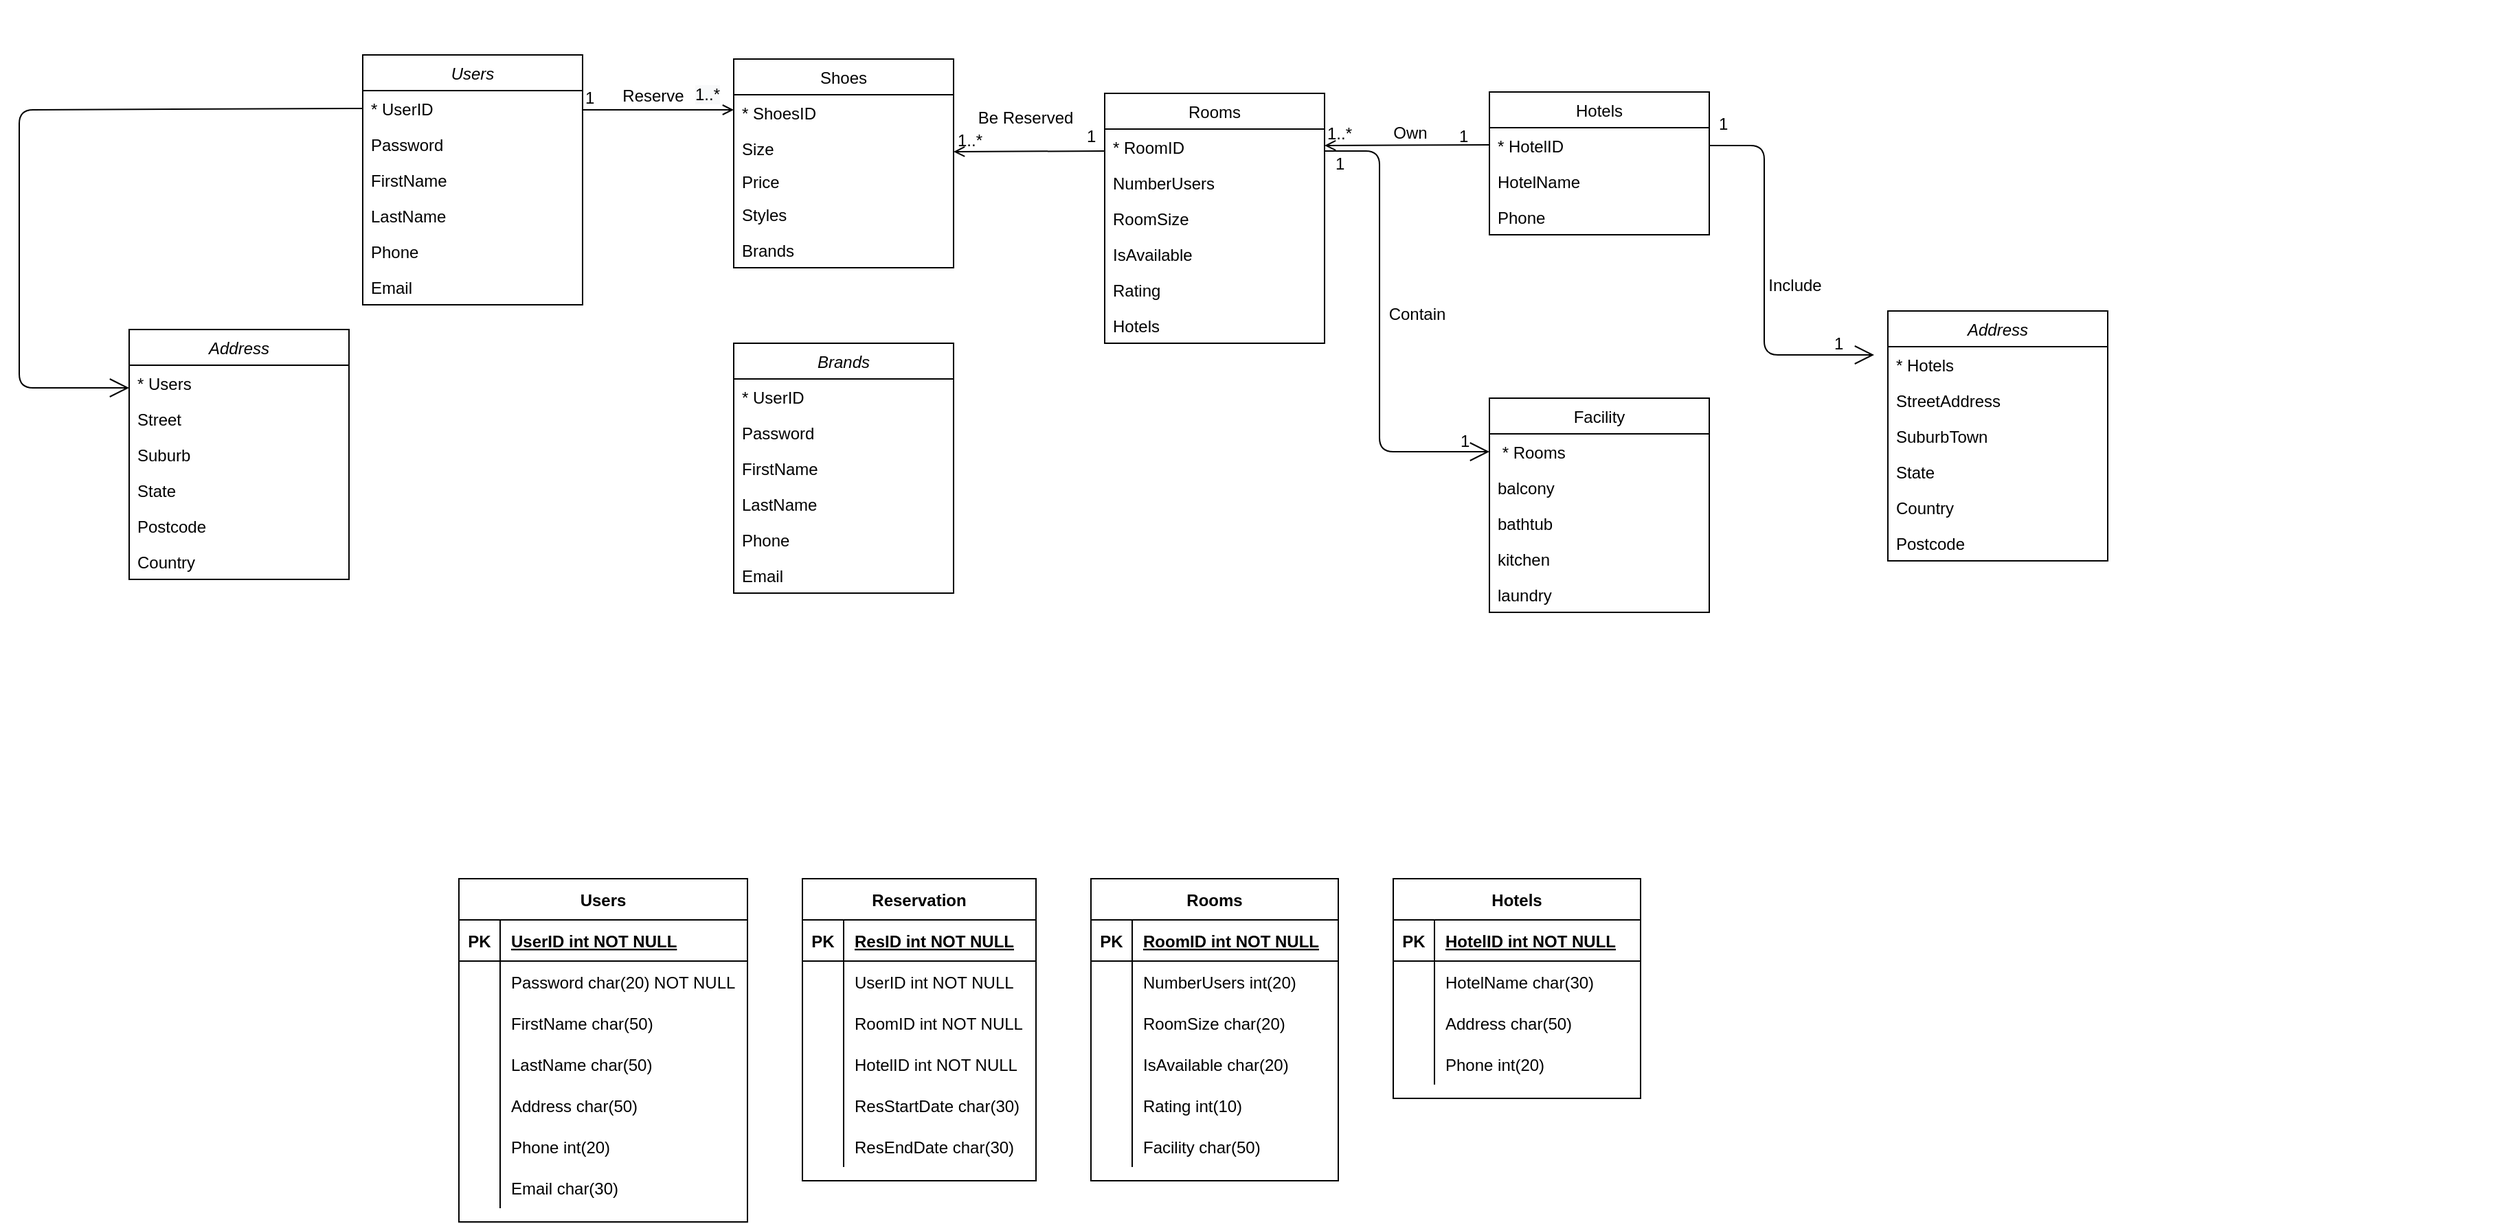 <mxfile version="14.6.6" type="github">
  <diagram id="C5RBs43oDa-KdzZeNtuy" name="Page-1">
    <mxGraphModel dx="2069" dy="682" grid="1" gridSize="10" guides="1" tooltips="1" connect="1" arrows="1" fold="1" page="1" pageScale="1" pageWidth="827" pageHeight="1169" math="0" shadow="0">
      <root>
        <mxCell id="WIyWlLk6GJQsqaUBKTNV-0" />
        <mxCell id="WIyWlLk6GJQsqaUBKTNV-1" parent="WIyWlLk6GJQsqaUBKTNV-0" />
        <mxCell id="zkfFHV4jXpPFQw0GAbJ--0" value="Users" style="swimlane;fontStyle=2;align=center;verticalAlign=top;childLayout=stackLayout;horizontal=1;startSize=26;horizontalStack=0;resizeParent=1;resizeLast=0;collapsible=1;marginBottom=0;rounded=0;shadow=0;strokeWidth=1;" parent="WIyWlLk6GJQsqaUBKTNV-1" vertex="1">
          <mxGeometry x="100" y="110" width="160" height="182" as="geometry">
            <mxRectangle x="230" y="140" width="160" height="26" as="alternateBounds" />
          </mxGeometry>
        </mxCell>
        <mxCell id="zkfFHV4jXpPFQw0GAbJ--1" value="* UserID" style="text;align=left;verticalAlign=top;spacingLeft=4;spacingRight=4;overflow=hidden;rotatable=0;points=[[0,0.5],[1,0.5]];portConstraint=eastwest;" parent="zkfFHV4jXpPFQw0GAbJ--0" vertex="1">
          <mxGeometry y="26" width="160" height="26" as="geometry" />
        </mxCell>
        <mxCell id="JBIzJtHqkmHOPbMTB4zy-3" value="Password" style="text;align=left;verticalAlign=top;spacingLeft=4;spacingRight=4;overflow=hidden;rotatable=0;points=[[0,0.5],[1,0.5]];portConstraint=eastwest;rounded=0;shadow=0;html=0;" parent="zkfFHV4jXpPFQw0GAbJ--0" vertex="1">
          <mxGeometry y="52" width="160" height="26" as="geometry" />
        </mxCell>
        <mxCell id="JBIzJtHqkmHOPbMTB4zy-0" value="FirstName" style="text;align=left;verticalAlign=top;spacingLeft=4;spacingRight=4;overflow=hidden;rotatable=0;points=[[0,0.5],[1,0.5]];portConstraint=eastwest;rounded=0;shadow=0;html=0;" parent="zkfFHV4jXpPFQw0GAbJ--0" vertex="1">
          <mxGeometry y="78" width="160" height="26" as="geometry" />
        </mxCell>
        <mxCell id="JBIzJtHqkmHOPbMTB4zy-1" value="LastName" style="text;align=left;verticalAlign=top;spacingLeft=4;spacingRight=4;overflow=hidden;rotatable=0;points=[[0,0.5],[1,0.5]];portConstraint=eastwest;rounded=0;shadow=0;html=0;" parent="zkfFHV4jXpPFQw0GAbJ--0" vertex="1">
          <mxGeometry y="104" width="160" height="26" as="geometry" />
        </mxCell>
        <mxCell id="7ll0qIc1e07MQMsC1kQw-104" value="" style="resizable=0;align=left;verticalAlign=bottom;labelBackgroundColor=none;fontSize=12;" parent="zkfFHV4jXpPFQw0GAbJ--0" connectable="0" vertex="1">
          <mxGeometry y="130" width="160" as="geometry">
            <mxPoint x="-557" y="-108" as="offset" />
          </mxGeometry>
        </mxCell>
        <mxCell id="zkfFHV4jXpPFQw0GAbJ--2" value="Phone" style="text;align=left;verticalAlign=top;spacingLeft=4;spacingRight=4;overflow=hidden;rotatable=0;points=[[0,0.5],[1,0.5]];portConstraint=eastwest;rounded=0;shadow=0;html=0;" parent="zkfFHV4jXpPFQw0GAbJ--0" vertex="1">
          <mxGeometry y="130" width="160" height="26" as="geometry" />
        </mxCell>
        <mxCell id="zkfFHV4jXpPFQw0GAbJ--3" value="Email" style="text;align=left;verticalAlign=top;spacingLeft=4;spacingRight=4;overflow=hidden;rotatable=0;points=[[0,0.5],[1,0.5]];portConstraint=eastwest;rounded=0;shadow=0;html=0;" parent="zkfFHV4jXpPFQw0GAbJ--0" vertex="1">
          <mxGeometry y="156" width="160" height="26" as="geometry" />
        </mxCell>
        <mxCell id="zkfFHV4jXpPFQw0GAbJ--17" value="Rooms" style="swimlane;fontStyle=0;align=center;verticalAlign=top;childLayout=stackLayout;horizontal=1;startSize=26;horizontalStack=0;resizeParent=1;resizeLast=0;collapsible=1;marginBottom=0;rounded=0;shadow=0;strokeWidth=1;" parent="WIyWlLk6GJQsqaUBKTNV-1" vertex="1">
          <mxGeometry x="640" y="138" width="160" height="182" as="geometry">
            <mxRectangle x="550" y="140" width="160" height="26" as="alternateBounds" />
          </mxGeometry>
        </mxCell>
        <mxCell id="zkfFHV4jXpPFQw0GAbJ--18" value="* RoomID" style="text;align=left;verticalAlign=top;spacingLeft=4;spacingRight=4;overflow=hidden;rotatable=0;points=[[0,0.5],[1,0.5]];portConstraint=eastwest;" parent="zkfFHV4jXpPFQw0GAbJ--17" vertex="1">
          <mxGeometry y="26" width="160" height="26" as="geometry" />
        </mxCell>
        <mxCell id="zkfFHV4jXpPFQw0GAbJ--19" value="NumberUsers" style="text;align=left;verticalAlign=top;spacingLeft=4;spacingRight=4;overflow=hidden;rotatable=0;points=[[0,0.5],[1,0.5]];portConstraint=eastwest;rounded=0;shadow=0;html=0;" parent="zkfFHV4jXpPFQw0GAbJ--17" vertex="1">
          <mxGeometry y="52" width="160" height="26" as="geometry" />
        </mxCell>
        <mxCell id="zkfFHV4jXpPFQw0GAbJ--20" value="RoomSize" style="text;align=left;verticalAlign=top;spacingLeft=4;spacingRight=4;overflow=hidden;rotatable=0;points=[[0,0.5],[1,0.5]];portConstraint=eastwest;rounded=0;shadow=0;html=0;" parent="zkfFHV4jXpPFQw0GAbJ--17" vertex="1">
          <mxGeometry y="78" width="160" height="26" as="geometry" />
        </mxCell>
        <mxCell id="zkfFHV4jXpPFQw0GAbJ--22" value="IsAvailable" style="text;align=left;verticalAlign=top;spacingLeft=4;spacingRight=4;overflow=hidden;rotatable=0;points=[[0,0.5],[1,0.5]];portConstraint=eastwest;rounded=0;shadow=0;html=0;" parent="zkfFHV4jXpPFQw0GAbJ--17" vertex="1">
          <mxGeometry y="104" width="160" height="26" as="geometry" />
        </mxCell>
        <mxCell id="JBIzJtHqkmHOPbMTB4zy-9" value="Rating" style="text;align=left;verticalAlign=top;spacingLeft=4;spacingRight=4;overflow=hidden;rotatable=0;points=[[0,0.5],[1,0.5]];portConstraint=eastwest;rounded=0;shadow=0;html=0;" parent="zkfFHV4jXpPFQw0GAbJ--17" vertex="1">
          <mxGeometry y="130" width="160" height="26" as="geometry" />
        </mxCell>
        <mxCell id="7ll0qIc1e07MQMsC1kQw-136" value="Hotels" style="text;align=left;verticalAlign=top;spacingLeft=4;spacingRight=4;overflow=hidden;rotatable=0;points=[[0,0.5],[1,0.5]];portConstraint=eastwest;" parent="zkfFHV4jXpPFQw0GAbJ--17" vertex="1">
          <mxGeometry y="156" width="160" height="26" as="geometry" />
        </mxCell>
        <mxCell id="JBIzJtHqkmHOPbMTB4zy-10" value="Hotels" style="swimlane;fontStyle=0;align=center;verticalAlign=top;childLayout=stackLayout;horizontal=1;startSize=26;horizontalStack=0;resizeParent=1;resizeLast=0;collapsible=1;marginBottom=0;rounded=0;shadow=0;strokeWidth=1;" parent="WIyWlLk6GJQsqaUBKTNV-1" vertex="1">
          <mxGeometry x="920" y="137" width="160" height="104" as="geometry">
            <mxRectangle x="550" y="140" width="160" height="26" as="alternateBounds" />
          </mxGeometry>
        </mxCell>
        <mxCell id="JBIzJtHqkmHOPbMTB4zy-11" value="* HotelID" style="text;align=left;verticalAlign=top;spacingLeft=4;spacingRight=4;overflow=hidden;rotatable=0;points=[[0,0.5],[1,0.5]];portConstraint=eastwest;" parent="JBIzJtHqkmHOPbMTB4zy-10" vertex="1">
          <mxGeometry y="26" width="160" height="26" as="geometry" />
        </mxCell>
        <mxCell id="JBIzJtHqkmHOPbMTB4zy-12" value="HotelName" style="text;align=left;verticalAlign=top;spacingLeft=4;spacingRight=4;overflow=hidden;rotatable=0;points=[[0,0.5],[1,0.5]];portConstraint=eastwest;rounded=0;shadow=0;html=0;" parent="JBIzJtHqkmHOPbMTB4zy-10" vertex="1">
          <mxGeometry y="52" width="160" height="26" as="geometry" />
        </mxCell>
        <mxCell id="JBIzJtHqkmHOPbMTB4zy-14" value="Phone" style="text;align=left;verticalAlign=top;spacingLeft=4;spacingRight=4;overflow=hidden;rotatable=0;points=[[0,0.5],[1,0.5]];portConstraint=eastwest;rounded=0;shadow=0;html=0;" parent="JBIzJtHqkmHOPbMTB4zy-10" vertex="1">
          <mxGeometry y="78" width="160" height="26" as="geometry" />
        </mxCell>
        <mxCell id="JBIzJtHqkmHOPbMTB4zy-17" value="" style="endArrow=open;shadow=0;strokeWidth=1;rounded=0;endFill=1;edgeStyle=elbowEdgeStyle;elbow=vertical;" parent="WIyWlLk6GJQsqaUBKTNV-1" edge="1">
          <mxGeometry x="0.5" y="41" relative="1" as="geometry">
            <mxPoint x="920" y="175.5" as="sourcePoint" />
            <mxPoint x="800" y="176.5" as="targetPoint" />
            <mxPoint x="-40" y="32" as="offset" />
          </mxGeometry>
        </mxCell>
        <mxCell id="JBIzJtHqkmHOPbMTB4zy-20" value="1..*" style="resizable=0;align=left;verticalAlign=bottom;labelBackgroundColor=none;fontSize=12;" parent="WIyWlLk6GJQsqaUBKTNV-1" connectable="0" vertex="1">
          <mxGeometry x="800" y="176" as="geometry" />
        </mxCell>
        <mxCell id="JBIzJtHqkmHOPbMTB4zy-21" value="1" style="resizable=0;align=left;verticalAlign=bottom;labelBackgroundColor=none;fontSize=12;" parent="WIyWlLk6GJQsqaUBKTNV-1" connectable="0" vertex="1">
          <mxGeometry x="900" y="200" as="geometry">
            <mxPoint x="-4" y="-22" as="offset" />
          </mxGeometry>
        </mxCell>
        <mxCell id="JBIzJtHqkmHOPbMTB4zy-22" value="Own" style="text;html=1;resizable=0;points=[];;align=center;verticalAlign=middle;labelBackgroundColor=none;rounded=0;shadow=0;strokeWidth=1;fontSize=12;" parent="WIyWlLk6GJQsqaUBKTNV-1" vertex="1" connectable="0">
          <mxGeometry x="850" y="170" as="geometry">
            <mxPoint x="12" y="-3" as="offset" />
          </mxGeometry>
        </mxCell>
        <mxCell id="JBIzJtHqkmHOPbMTB4zy-23" value="Shoes" style="swimlane;fontStyle=0;align=center;verticalAlign=top;childLayout=stackLayout;horizontal=1;startSize=26;horizontalStack=0;resizeParent=1;resizeLast=0;collapsible=1;marginBottom=0;rounded=0;shadow=0;strokeWidth=1;" parent="WIyWlLk6GJQsqaUBKTNV-1" vertex="1">
          <mxGeometry x="370" y="113" width="160" height="152" as="geometry">
            <mxRectangle x="550" y="140" width="160" height="26" as="alternateBounds" />
          </mxGeometry>
        </mxCell>
        <mxCell id="JBIzJtHqkmHOPbMTB4zy-24" value="* ShoesID" style="text;align=left;verticalAlign=top;spacingLeft=4;spacingRight=4;overflow=hidden;rotatable=0;points=[[0,0.5],[1,0.5]];portConstraint=eastwest;" parent="JBIzJtHqkmHOPbMTB4zy-23" vertex="1">
          <mxGeometry y="26" width="160" height="26" as="geometry" />
        </mxCell>
        <mxCell id="JBIzJtHqkmHOPbMTB4zy-26" value="Size" style="text;align=left;verticalAlign=top;spacingLeft=4;spacingRight=4;overflow=hidden;rotatable=0;points=[[0,0.5],[1,0.5]];portConstraint=eastwest;rounded=0;shadow=0;html=0;" parent="JBIzJtHqkmHOPbMTB4zy-23" vertex="1">
          <mxGeometry y="52" width="160" height="24" as="geometry" />
        </mxCell>
        <mxCell id="JBIzJtHqkmHOPbMTB4zy-38" value="Price" style="text;align=left;verticalAlign=top;spacingLeft=4;spacingRight=4;overflow=hidden;rotatable=0;points=[[0,0.5],[1,0.5]];portConstraint=eastwest;rounded=0;shadow=0;html=0;" parent="JBIzJtHqkmHOPbMTB4zy-23" vertex="1">
          <mxGeometry y="76" width="160" height="24" as="geometry" />
        </mxCell>
        <mxCell id="JBIzJtHqkmHOPbMTB4zy-27" value="Styles" style="text;align=left;verticalAlign=top;spacingLeft=4;spacingRight=4;overflow=hidden;rotatable=0;points=[[0,0.5],[1,0.5]];portConstraint=eastwest;rounded=0;shadow=0;html=0;" parent="JBIzJtHqkmHOPbMTB4zy-23" vertex="1">
          <mxGeometry y="100" width="160" height="26" as="geometry" />
        </mxCell>
        <mxCell id="JBIzJtHqkmHOPbMTB4zy-28" value="Brands" style="text;align=left;verticalAlign=top;spacingLeft=4;spacingRight=4;overflow=hidden;rotatable=0;points=[[0,0.5],[1,0.5]];portConstraint=eastwest;rounded=0;shadow=0;html=0;" parent="JBIzJtHqkmHOPbMTB4zy-23" vertex="1">
          <mxGeometry y="126" width="160" height="26" as="geometry" />
        </mxCell>
        <mxCell id="JBIzJtHqkmHOPbMTB4zy-29" value="" style="endArrow=open;shadow=0;strokeWidth=1;rounded=0;endFill=1;edgeStyle=elbowEdgeStyle;elbow=vertical;exitX=1;exitY=0.5;exitDx=0;exitDy=0;" parent="WIyWlLk6GJQsqaUBKTNV-1" source="JBIzJtHqkmHOPbMTB4zy-1" edge="1">
          <mxGeometry x="0.5" y="41" relative="1" as="geometry">
            <mxPoint x="400" y="161.059" as="sourcePoint" />
            <mxPoint x="370" y="150" as="targetPoint" />
            <mxPoint x="-40" y="32" as="offset" />
            <Array as="points">
              <mxPoint x="320" y="150" />
              <mxPoint x="320" y="160" />
              <mxPoint x="280" y="200" />
            </Array>
          </mxGeometry>
        </mxCell>
        <mxCell id="JBIzJtHqkmHOPbMTB4zy-30" value="1" style="resizable=0;align=left;verticalAlign=bottom;labelBackgroundColor=none;fontSize=12;" parent="JBIzJtHqkmHOPbMTB4zy-29" connectable="0" vertex="1">
          <mxGeometry x="-1" relative="1" as="geometry">
            <mxPoint y="-77" as="offset" />
          </mxGeometry>
        </mxCell>
        <mxCell id="JBIzJtHqkmHOPbMTB4zy-31" value="Reserve" style="text;html=1;resizable=0;points=[];;align=center;verticalAlign=middle;labelBackgroundColor=none;rounded=0;shadow=0;strokeWidth=1;fontSize=12;" parent="JBIzJtHqkmHOPbMTB4zy-29" vertex="1" connectable="0">
          <mxGeometry x="0.5" y="49" relative="1" as="geometry">
            <mxPoint x="-13" y="39" as="offset" />
          </mxGeometry>
        </mxCell>
        <mxCell id="JBIzJtHqkmHOPbMTB4zy-34" value="" style="endArrow=open;shadow=0;strokeWidth=1;rounded=0;endFill=1;edgeStyle=elbowEdgeStyle;elbow=vertical;" parent="WIyWlLk6GJQsqaUBKTNV-1" edge="1">
          <mxGeometry x="0.5" y="41" relative="1" as="geometry">
            <mxPoint x="640" y="180" as="sourcePoint" />
            <mxPoint x="530" y="181" as="targetPoint" />
            <mxPoint x="-40" y="32" as="offset" />
          </mxGeometry>
        </mxCell>
        <mxCell id="JBIzJtHqkmHOPbMTB4zy-35" value="1" style="resizable=0;align=left;verticalAlign=bottom;labelBackgroundColor=none;fontSize=12;" parent="WIyWlLk6GJQsqaUBKTNV-1" connectable="0" vertex="1">
          <mxGeometry x="279.999" y="230.001" as="geometry">
            <mxPoint x="345" y="-52" as="offset" />
          </mxGeometry>
        </mxCell>
        <mxCell id="JBIzJtHqkmHOPbMTB4zy-37" value="1..*" style="resizable=0;align=left;verticalAlign=bottom;labelBackgroundColor=none;fontSize=12;" parent="WIyWlLk6GJQsqaUBKTNV-1" connectable="0" vertex="1">
          <mxGeometry x="540" y="310" width="160" as="geometry">
            <mxPoint x="-9" y="-129" as="offset" />
          </mxGeometry>
        </mxCell>
        <mxCell id="chgeKdV6xjUnpp4yry-1-0" value="Be Reserved" style="text;html=1;resizable=0;points=[];;align=center;verticalAlign=middle;labelBackgroundColor=none;rounded=0;shadow=0;strokeWidth=1;fontSize=12;" parent="WIyWlLk6GJQsqaUBKTNV-1" vertex="1" connectable="0">
          <mxGeometry x="600" y="70" as="geometry">
            <mxPoint x="-18" y="86" as="offset" />
          </mxGeometry>
        </mxCell>
        <mxCell id="7ll0qIc1e07MQMsC1kQw-1" value="Users" style="shape=table;startSize=30;container=1;collapsible=1;childLayout=tableLayout;fixedRows=1;rowLines=0;fontStyle=1;align=center;resizeLast=1;" parent="WIyWlLk6GJQsqaUBKTNV-1" vertex="1">
          <mxGeometry x="170" y="710" width="210" height="250" as="geometry" />
        </mxCell>
        <mxCell id="7ll0qIc1e07MQMsC1kQw-2" value="" style="shape=partialRectangle;collapsible=0;dropTarget=0;pointerEvents=0;fillColor=none;points=[[0,0.5],[1,0.5]];portConstraint=eastwest;top=0;left=0;right=0;bottom=1;" parent="7ll0qIc1e07MQMsC1kQw-1" vertex="1">
          <mxGeometry y="30" width="210" height="30" as="geometry" />
        </mxCell>
        <mxCell id="7ll0qIc1e07MQMsC1kQw-3" value="PK" style="shape=partialRectangle;overflow=hidden;connectable=0;fillColor=none;top=0;left=0;bottom=0;right=0;fontStyle=1;" parent="7ll0qIc1e07MQMsC1kQw-2" vertex="1">
          <mxGeometry width="30" height="30" as="geometry" />
        </mxCell>
        <mxCell id="7ll0qIc1e07MQMsC1kQw-4" value="UserID int NOT NULL " style="shape=partialRectangle;overflow=hidden;connectable=0;fillColor=none;top=0;left=0;bottom=0;right=0;align=left;spacingLeft=6;fontStyle=5;" parent="7ll0qIc1e07MQMsC1kQw-2" vertex="1">
          <mxGeometry x="30" width="180" height="30" as="geometry" />
        </mxCell>
        <mxCell id="7ll0qIc1e07MQMsC1kQw-5" value="" style="shape=partialRectangle;collapsible=0;dropTarget=0;pointerEvents=0;fillColor=none;points=[[0,0.5],[1,0.5]];portConstraint=eastwest;top=0;left=0;right=0;bottom=0;" parent="7ll0qIc1e07MQMsC1kQw-1" vertex="1">
          <mxGeometry y="60" width="210" height="30" as="geometry" />
        </mxCell>
        <mxCell id="7ll0qIc1e07MQMsC1kQw-6" value="" style="shape=partialRectangle;overflow=hidden;connectable=0;fillColor=none;top=0;left=0;bottom=0;right=0;" parent="7ll0qIc1e07MQMsC1kQw-5" vertex="1">
          <mxGeometry width="30" height="30" as="geometry" />
        </mxCell>
        <mxCell id="7ll0qIc1e07MQMsC1kQw-7" value="Password char(20) NOT NULL" style="shape=partialRectangle;overflow=hidden;connectable=0;fillColor=none;top=0;left=0;bottom=0;right=0;align=left;spacingLeft=6;" parent="7ll0qIc1e07MQMsC1kQw-5" vertex="1">
          <mxGeometry x="30" width="180" height="30" as="geometry" />
        </mxCell>
        <mxCell id="7ll0qIc1e07MQMsC1kQw-8" value="" style="shape=partialRectangle;collapsible=0;dropTarget=0;pointerEvents=0;fillColor=none;points=[[0,0.5],[1,0.5]];portConstraint=eastwest;top=0;left=0;right=0;bottom=0;" parent="7ll0qIc1e07MQMsC1kQw-1" vertex="1">
          <mxGeometry y="90" width="210" height="30" as="geometry" />
        </mxCell>
        <mxCell id="7ll0qIc1e07MQMsC1kQw-9" value="" style="shape=partialRectangle;overflow=hidden;connectable=0;fillColor=none;top=0;left=0;bottom=0;right=0;" parent="7ll0qIc1e07MQMsC1kQw-8" vertex="1">
          <mxGeometry width="30" height="30" as="geometry" />
        </mxCell>
        <mxCell id="7ll0qIc1e07MQMsC1kQw-10" value="FirstName char(50)" style="shape=partialRectangle;overflow=hidden;connectable=0;fillColor=none;top=0;left=0;bottom=0;right=0;align=left;spacingLeft=6;" parent="7ll0qIc1e07MQMsC1kQw-8" vertex="1">
          <mxGeometry x="30" width="180" height="30" as="geometry" />
        </mxCell>
        <mxCell id="7ll0qIc1e07MQMsC1kQw-11" value="" style="shape=partialRectangle;collapsible=0;dropTarget=0;pointerEvents=0;fillColor=none;points=[[0,0.5],[1,0.5]];portConstraint=eastwest;top=0;left=0;right=0;bottom=0;" parent="7ll0qIc1e07MQMsC1kQw-1" vertex="1">
          <mxGeometry y="120" width="210" height="30" as="geometry" />
        </mxCell>
        <mxCell id="7ll0qIc1e07MQMsC1kQw-12" value="" style="shape=partialRectangle;overflow=hidden;connectable=0;fillColor=none;top=0;left=0;bottom=0;right=0;" parent="7ll0qIc1e07MQMsC1kQw-11" vertex="1">
          <mxGeometry width="30" height="30" as="geometry" />
        </mxCell>
        <mxCell id="7ll0qIc1e07MQMsC1kQw-13" value="LastName char(50)" style="shape=partialRectangle;overflow=hidden;connectable=0;fillColor=none;top=0;left=0;bottom=0;right=0;align=left;spacingLeft=6;" parent="7ll0qIc1e07MQMsC1kQw-11" vertex="1">
          <mxGeometry x="30" width="180" height="30" as="geometry" />
        </mxCell>
        <mxCell id="7ll0qIc1e07MQMsC1kQw-14" value="" style="shape=partialRectangle;collapsible=0;dropTarget=0;pointerEvents=0;fillColor=none;points=[[0,0.5],[1,0.5]];portConstraint=eastwest;top=0;left=0;right=0;bottom=0;" parent="7ll0qIc1e07MQMsC1kQw-1" vertex="1">
          <mxGeometry y="150" width="210" height="30" as="geometry" />
        </mxCell>
        <mxCell id="7ll0qIc1e07MQMsC1kQw-15" value="" style="shape=partialRectangle;overflow=hidden;connectable=0;fillColor=none;top=0;left=0;bottom=0;right=0;" parent="7ll0qIc1e07MQMsC1kQw-14" vertex="1">
          <mxGeometry width="30" height="30" as="geometry" />
        </mxCell>
        <mxCell id="7ll0qIc1e07MQMsC1kQw-16" value="Address char(50)" style="shape=partialRectangle;overflow=hidden;connectable=0;fillColor=none;top=0;left=0;bottom=0;right=0;align=left;spacingLeft=6;" parent="7ll0qIc1e07MQMsC1kQw-14" vertex="1">
          <mxGeometry x="30" width="180" height="30" as="geometry" />
        </mxCell>
        <mxCell id="7ll0qIc1e07MQMsC1kQw-17" value="" style="shape=partialRectangle;collapsible=0;dropTarget=0;pointerEvents=0;fillColor=none;points=[[0,0.5],[1,0.5]];portConstraint=eastwest;top=0;left=0;right=0;bottom=0;" parent="7ll0qIc1e07MQMsC1kQw-1" vertex="1">
          <mxGeometry y="180" width="210" height="30" as="geometry" />
        </mxCell>
        <mxCell id="7ll0qIc1e07MQMsC1kQw-18" value="" style="shape=partialRectangle;overflow=hidden;connectable=0;fillColor=none;top=0;left=0;bottom=0;right=0;" parent="7ll0qIc1e07MQMsC1kQw-17" vertex="1">
          <mxGeometry width="30" height="30" as="geometry" />
        </mxCell>
        <mxCell id="7ll0qIc1e07MQMsC1kQw-19" value="Phone int(20)" style="shape=partialRectangle;overflow=hidden;connectable=0;fillColor=none;top=0;left=0;bottom=0;right=0;align=left;spacingLeft=6;" parent="7ll0qIc1e07MQMsC1kQw-17" vertex="1">
          <mxGeometry x="30" width="180" height="30" as="geometry" />
        </mxCell>
        <mxCell id="7ll0qIc1e07MQMsC1kQw-20" value="" style="shape=partialRectangle;collapsible=0;dropTarget=0;pointerEvents=0;fillColor=none;points=[[0,0.5],[1,0.5]];portConstraint=eastwest;top=0;left=0;right=0;bottom=0;" parent="7ll0qIc1e07MQMsC1kQw-1" vertex="1">
          <mxGeometry y="210" width="210" height="30" as="geometry" />
        </mxCell>
        <mxCell id="7ll0qIc1e07MQMsC1kQw-21" value="" style="shape=partialRectangle;overflow=hidden;connectable=0;fillColor=none;top=0;left=0;bottom=0;right=0;" parent="7ll0qIc1e07MQMsC1kQw-20" vertex="1">
          <mxGeometry width="30" height="30" as="geometry" />
        </mxCell>
        <mxCell id="7ll0qIc1e07MQMsC1kQw-22" value="Email char(30)" style="shape=partialRectangle;overflow=hidden;connectable=0;fillColor=none;top=0;left=0;bottom=0;right=0;align=left;spacingLeft=6;" parent="7ll0qIc1e07MQMsC1kQw-20" vertex="1">
          <mxGeometry x="30" width="180" height="30" as="geometry" />
        </mxCell>
        <mxCell id="7ll0qIc1e07MQMsC1kQw-23" value="Reservation" style="shape=table;startSize=30;container=1;collapsible=1;childLayout=tableLayout;fixedRows=1;rowLines=0;fontStyle=1;align=center;resizeLast=1;" parent="WIyWlLk6GJQsqaUBKTNV-1" vertex="1">
          <mxGeometry x="420" y="710" width="170" height="220" as="geometry" />
        </mxCell>
        <mxCell id="7ll0qIc1e07MQMsC1kQw-24" value="" style="shape=partialRectangle;collapsible=0;dropTarget=0;pointerEvents=0;fillColor=none;points=[[0,0.5],[1,0.5]];portConstraint=eastwest;top=0;left=0;right=0;bottom=1;" parent="7ll0qIc1e07MQMsC1kQw-23" vertex="1">
          <mxGeometry y="30" width="170" height="30" as="geometry" />
        </mxCell>
        <mxCell id="7ll0qIc1e07MQMsC1kQw-25" value="PK" style="shape=partialRectangle;overflow=hidden;connectable=0;fillColor=none;top=0;left=0;bottom=0;right=0;fontStyle=1;" parent="7ll0qIc1e07MQMsC1kQw-24" vertex="1">
          <mxGeometry width="30" height="30" as="geometry" />
        </mxCell>
        <mxCell id="7ll0qIc1e07MQMsC1kQw-26" value="ResID int NOT NULL " style="shape=partialRectangle;overflow=hidden;connectable=0;fillColor=none;top=0;left=0;bottom=0;right=0;align=left;spacingLeft=6;fontStyle=5;" parent="7ll0qIc1e07MQMsC1kQw-24" vertex="1">
          <mxGeometry x="30" width="140" height="30" as="geometry" />
        </mxCell>
        <mxCell id="7ll0qIc1e07MQMsC1kQw-27" value="" style="shape=partialRectangle;collapsible=0;dropTarget=0;pointerEvents=0;fillColor=none;points=[[0,0.5],[1,0.5]];portConstraint=eastwest;top=0;left=0;right=0;bottom=0;" parent="7ll0qIc1e07MQMsC1kQw-23" vertex="1">
          <mxGeometry y="60" width="170" height="30" as="geometry" />
        </mxCell>
        <mxCell id="7ll0qIc1e07MQMsC1kQw-28" value="" style="shape=partialRectangle;overflow=hidden;connectable=0;fillColor=none;top=0;left=0;bottom=0;right=0;" parent="7ll0qIc1e07MQMsC1kQw-27" vertex="1">
          <mxGeometry width="30" height="30" as="geometry" />
        </mxCell>
        <mxCell id="7ll0qIc1e07MQMsC1kQw-29" value="UserID int NOT NULL" style="shape=partialRectangle;overflow=hidden;connectable=0;fillColor=none;top=0;left=0;bottom=0;right=0;align=left;spacingLeft=6;" parent="7ll0qIc1e07MQMsC1kQw-27" vertex="1">
          <mxGeometry x="30" width="140" height="30" as="geometry" />
        </mxCell>
        <mxCell id="7ll0qIc1e07MQMsC1kQw-30" value="" style="shape=partialRectangle;collapsible=0;dropTarget=0;pointerEvents=0;fillColor=none;points=[[0,0.5],[1,0.5]];portConstraint=eastwest;top=0;left=0;right=0;bottom=0;" parent="7ll0qIc1e07MQMsC1kQw-23" vertex="1">
          <mxGeometry y="90" width="170" height="30" as="geometry" />
        </mxCell>
        <mxCell id="7ll0qIc1e07MQMsC1kQw-31" value="" style="shape=partialRectangle;overflow=hidden;connectable=0;fillColor=none;top=0;left=0;bottom=0;right=0;" parent="7ll0qIc1e07MQMsC1kQw-30" vertex="1">
          <mxGeometry width="30" height="30" as="geometry" />
        </mxCell>
        <mxCell id="7ll0qIc1e07MQMsC1kQw-32" value="RoomID int NOT NULL" style="shape=partialRectangle;overflow=hidden;connectable=0;fillColor=none;top=0;left=0;bottom=0;right=0;align=left;spacingLeft=6;" parent="7ll0qIc1e07MQMsC1kQw-30" vertex="1">
          <mxGeometry x="30" width="140" height="30" as="geometry" />
        </mxCell>
        <mxCell id="7ll0qIc1e07MQMsC1kQw-33" value="" style="shape=partialRectangle;collapsible=0;dropTarget=0;pointerEvents=0;fillColor=none;points=[[0,0.5],[1,0.5]];portConstraint=eastwest;top=0;left=0;right=0;bottom=0;" parent="7ll0qIc1e07MQMsC1kQw-23" vertex="1">
          <mxGeometry y="120" width="170" height="30" as="geometry" />
        </mxCell>
        <mxCell id="7ll0qIc1e07MQMsC1kQw-34" value="" style="shape=partialRectangle;overflow=hidden;connectable=0;fillColor=none;top=0;left=0;bottom=0;right=0;" parent="7ll0qIc1e07MQMsC1kQw-33" vertex="1">
          <mxGeometry width="30" height="30" as="geometry" />
        </mxCell>
        <mxCell id="7ll0qIc1e07MQMsC1kQw-35" value="HotelID int NOT NULL" style="shape=partialRectangle;overflow=hidden;connectable=0;fillColor=none;top=0;left=0;bottom=0;right=0;align=left;spacingLeft=6;" parent="7ll0qIc1e07MQMsC1kQw-33" vertex="1">
          <mxGeometry x="30" width="140" height="30" as="geometry" />
        </mxCell>
        <mxCell id="7ll0qIc1e07MQMsC1kQw-36" value="" style="shape=partialRectangle;collapsible=0;dropTarget=0;pointerEvents=0;fillColor=none;points=[[0,0.5],[1,0.5]];portConstraint=eastwest;top=0;left=0;right=0;bottom=0;" parent="7ll0qIc1e07MQMsC1kQw-23" vertex="1">
          <mxGeometry y="150" width="170" height="30" as="geometry" />
        </mxCell>
        <mxCell id="7ll0qIc1e07MQMsC1kQw-37" value="" style="shape=partialRectangle;overflow=hidden;connectable=0;fillColor=none;top=0;left=0;bottom=0;right=0;" parent="7ll0qIc1e07MQMsC1kQw-36" vertex="1">
          <mxGeometry width="30" height="30" as="geometry" />
        </mxCell>
        <mxCell id="7ll0qIc1e07MQMsC1kQw-38" value="ResStartDate char(30)" style="shape=partialRectangle;overflow=hidden;connectable=0;fillColor=none;top=0;left=0;bottom=0;right=0;align=left;spacingLeft=6;" parent="7ll0qIc1e07MQMsC1kQw-36" vertex="1">
          <mxGeometry x="30" width="140" height="30" as="geometry" />
        </mxCell>
        <mxCell id="7ll0qIc1e07MQMsC1kQw-39" value="" style="shape=partialRectangle;collapsible=0;dropTarget=0;pointerEvents=0;fillColor=none;points=[[0,0.5],[1,0.5]];portConstraint=eastwest;top=0;left=0;right=0;bottom=0;" parent="7ll0qIc1e07MQMsC1kQw-23" vertex="1">
          <mxGeometry y="180" width="170" height="30" as="geometry" />
        </mxCell>
        <mxCell id="7ll0qIc1e07MQMsC1kQw-40" value="" style="shape=partialRectangle;overflow=hidden;connectable=0;fillColor=none;top=0;left=0;bottom=0;right=0;" parent="7ll0qIc1e07MQMsC1kQw-39" vertex="1">
          <mxGeometry width="30" height="30" as="geometry" />
        </mxCell>
        <mxCell id="7ll0qIc1e07MQMsC1kQw-41" value="ResEndDate char(30)" style="shape=partialRectangle;overflow=hidden;connectable=0;fillColor=none;top=0;left=0;bottom=0;right=0;align=left;spacingLeft=6;" parent="7ll0qIc1e07MQMsC1kQw-39" vertex="1">
          <mxGeometry x="30" width="140" height="30" as="geometry" />
        </mxCell>
        <mxCell id="7ll0qIc1e07MQMsC1kQw-42" value="Rooms" style="shape=table;startSize=30;container=1;collapsible=1;childLayout=tableLayout;fixedRows=1;rowLines=0;fontStyle=1;align=center;resizeLast=1;" parent="WIyWlLk6GJQsqaUBKTNV-1" vertex="1">
          <mxGeometry x="630" y="710" width="180" height="220" as="geometry" />
        </mxCell>
        <mxCell id="7ll0qIc1e07MQMsC1kQw-43" value="" style="shape=partialRectangle;collapsible=0;dropTarget=0;pointerEvents=0;fillColor=none;points=[[0,0.5],[1,0.5]];portConstraint=eastwest;top=0;left=0;right=0;bottom=1;" parent="7ll0qIc1e07MQMsC1kQw-42" vertex="1">
          <mxGeometry y="30" width="180" height="30" as="geometry" />
        </mxCell>
        <mxCell id="7ll0qIc1e07MQMsC1kQw-44" value="PK" style="shape=partialRectangle;overflow=hidden;connectable=0;fillColor=none;top=0;left=0;bottom=0;right=0;fontStyle=1;" parent="7ll0qIc1e07MQMsC1kQw-43" vertex="1">
          <mxGeometry width="30" height="30" as="geometry" />
        </mxCell>
        <mxCell id="7ll0qIc1e07MQMsC1kQw-45" value="RoomID int NOT NULL " style="shape=partialRectangle;overflow=hidden;connectable=0;fillColor=none;top=0;left=0;bottom=0;right=0;align=left;spacingLeft=6;fontStyle=5;" parent="7ll0qIc1e07MQMsC1kQw-43" vertex="1">
          <mxGeometry x="30" width="150" height="30" as="geometry" />
        </mxCell>
        <mxCell id="7ll0qIc1e07MQMsC1kQw-46" value="" style="shape=partialRectangle;collapsible=0;dropTarget=0;pointerEvents=0;fillColor=none;points=[[0,0.5],[1,0.5]];portConstraint=eastwest;top=0;left=0;right=0;bottom=0;" parent="7ll0qIc1e07MQMsC1kQw-42" vertex="1">
          <mxGeometry y="60" width="180" height="30" as="geometry" />
        </mxCell>
        <mxCell id="7ll0qIc1e07MQMsC1kQw-47" value="" style="shape=partialRectangle;overflow=hidden;connectable=0;fillColor=none;top=0;left=0;bottom=0;right=0;" parent="7ll0qIc1e07MQMsC1kQw-46" vertex="1">
          <mxGeometry width="30" height="30" as="geometry" />
        </mxCell>
        <mxCell id="7ll0qIc1e07MQMsC1kQw-48" value="NumberUsers int(20)" style="shape=partialRectangle;overflow=hidden;connectable=0;fillColor=none;top=0;left=0;bottom=0;right=0;align=left;spacingLeft=6;" parent="7ll0qIc1e07MQMsC1kQw-46" vertex="1">
          <mxGeometry x="30" width="150" height="30" as="geometry" />
        </mxCell>
        <mxCell id="7ll0qIc1e07MQMsC1kQw-49" value="" style="shape=partialRectangle;collapsible=0;dropTarget=0;pointerEvents=0;fillColor=none;points=[[0,0.5],[1,0.5]];portConstraint=eastwest;top=0;left=0;right=0;bottom=0;" parent="7ll0qIc1e07MQMsC1kQw-42" vertex="1">
          <mxGeometry y="90" width="180" height="30" as="geometry" />
        </mxCell>
        <mxCell id="7ll0qIc1e07MQMsC1kQw-50" value="" style="shape=partialRectangle;overflow=hidden;connectable=0;fillColor=none;top=0;left=0;bottom=0;right=0;" parent="7ll0qIc1e07MQMsC1kQw-49" vertex="1">
          <mxGeometry width="30" height="30" as="geometry" />
        </mxCell>
        <mxCell id="7ll0qIc1e07MQMsC1kQw-51" value="RoomSize char(20)" style="shape=partialRectangle;overflow=hidden;connectable=0;fillColor=none;top=0;left=0;bottom=0;right=0;align=left;spacingLeft=6;" parent="7ll0qIc1e07MQMsC1kQw-49" vertex="1">
          <mxGeometry x="30" width="150" height="30" as="geometry" />
        </mxCell>
        <mxCell id="7ll0qIc1e07MQMsC1kQw-52" value="" style="shape=partialRectangle;collapsible=0;dropTarget=0;pointerEvents=0;fillColor=none;points=[[0,0.5],[1,0.5]];portConstraint=eastwest;top=0;left=0;right=0;bottom=0;" parent="7ll0qIc1e07MQMsC1kQw-42" vertex="1">
          <mxGeometry y="120" width="180" height="30" as="geometry" />
        </mxCell>
        <mxCell id="7ll0qIc1e07MQMsC1kQw-53" value="" style="shape=partialRectangle;overflow=hidden;connectable=0;fillColor=none;top=0;left=0;bottom=0;right=0;" parent="7ll0qIc1e07MQMsC1kQw-52" vertex="1">
          <mxGeometry width="30" height="30" as="geometry" />
        </mxCell>
        <mxCell id="7ll0qIc1e07MQMsC1kQw-54" value="IsAvailable char(20)" style="shape=partialRectangle;overflow=hidden;connectable=0;fillColor=none;top=0;left=0;bottom=0;right=0;align=left;spacingLeft=6;" parent="7ll0qIc1e07MQMsC1kQw-52" vertex="1">
          <mxGeometry x="30" width="150" height="30" as="geometry" />
        </mxCell>
        <mxCell id="7ll0qIc1e07MQMsC1kQw-55" value="" style="shape=partialRectangle;collapsible=0;dropTarget=0;pointerEvents=0;fillColor=none;points=[[0,0.5],[1,0.5]];portConstraint=eastwest;top=0;left=0;right=0;bottom=0;" parent="7ll0qIc1e07MQMsC1kQw-42" vertex="1">
          <mxGeometry y="150" width="180" height="30" as="geometry" />
        </mxCell>
        <mxCell id="7ll0qIc1e07MQMsC1kQw-56" value="" style="shape=partialRectangle;overflow=hidden;connectable=0;fillColor=none;top=0;left=0;bottom=0;right=0;" parent="7ll0qIc1e07MQMsC1kQw-55" vertex="1">
          <mxGeometry width="30" height="30" as="geometry" />
        </mxCell>
        <mxCell id="7ll0qIc1e07MQMsC1kQw-57" value="Rating int(10)" style="shape=partialRectangle;overflow=hidden;connectable=0;fillColor=none;top=0;left=0;bottom=0;right=0;align=left;spacingLeft=6;" parent="7ll0qIc1e07MQMsC1kQw-55" vertex="1">
          <mxGeometry x="30" width="150" height="30" as="geometry" />
        </mxCell>
        <mxCell id="7ll0qIc1e07MQMsC1kQw-58" value="" style="shape=partialRectangle;collapsible=0;dropTarget=0;pointerEvents=0;fillColor=none;points=[[0,0.5],[1,0.5]];portConstraint=eastwest;top=0;left=0;right=0;bottom=0;" parent="7ll0qIc1e07MQMsC1kQw-42" vertex="1">
          <mxGeometry y="180" width="180" height="30" as="geometry" />
        </mxCell>
        <mxCell id="7ll0qIc1e07MQMsC1kQw-59" value="" style="shape=partialRectangle;overflow=hidden;connectable=0;fillColor=none;top=0;left=0;bottom=0;right=0;" parent="7ll0qIc1e07MQMsC1kQw-58" vertex="1">
          <mxGeometry width="30" height="30" as="geometry" />
        </mxCell>
        <mxCell id="7ll0qIc1e07MQMsC1kQw-60" value="Facility char(50)" style="shape=partialRectangle;overflow=hidden;connectable=0;fillColor=none;top=0;left=0;bottom=0;right=0;align=left;spacingLeft=6;" parent="7ll0qIc1e07MQMsC1kQw-58" vertex="1">
          <mxGeometry x="30" width="150" height="30" as="geometry" />
        </mxCell>
        <mxCell id="7ll0qIc1e07MQMsC1kQw-61" value="Hotels" style="shape=table;startSize=30;container=1;collapsible=1;childLayout=tableLayout;fixedRows=1;rowLines=0;fontStyle=1;align=center;resizeLast=1;" parent="WIyWlLk6GJQsqaUBKTNV-1" vertex="1">
          <mxGeometry x="850" y="710" width="180" height="160" as="geometry" />
        </mxCell>
        <mxCell id="7ll0qIc1e07MQMsC1kQw-62" value="" style="shape=partialRectangle;collapsible=0;dropTarget=0;pointerEvents=0;fillColor=none;points=[[0,0.5],[1,0.5]];portConstraint=eastwest;top=0;left=0;right=0;bottom=1;" parent="7ll0qIc1e07MQMsC1kQw-61" vertex="1">
          <mxGeometry y="30" width="180" height="30" as="geometry" />
        </mxCell>
        <mxCell id="7ll0qIc1e07MQMsC1kQw-63" value="PK" style="shape=partialRectangle;overflow=hidden;connectable=0;fillColor=none;top=0;left=0;bottom=0;right=0;fontStyle=1;" parent="7ll0qIc1e07MQMsC1kQw-62" vertex="1">
          <mxGeometry width="30" height="30" as="geometry" />
        </mxCell>
        <mxCell id="7ll0qIc1e07MQMsC1kQw-64" value="HotelID int NOT NULL " style="shape=partialRectangle;overflow=hidden;connectable=0;fillColor=none;top=0;left=0;bottom=0;right=0;align=left;spacingLeft=6;fontStyle=5;" parent="7ll0qIc1e07MQMsC1kQw-62" vertex="1">
          <mxGeometry x="30" width="150" height="30" as="geometry" />
        </mxCell>
        <mxCell id="7ll0qIc1e07MQMsC1kQw-65" value="" style="shape=partialRectangle;collapsible=0;dropTarget=0;pointerEvents=0;fillColor=none;points=[[0,0.5],[1,0.5]];portConstraint=eastwest;top=0;left=0;right=0;bottom=0;" parent="7ll0qIc1e07MQMsC1kQw-61" vertex="1">
          <mxGeometry y="60" width="180" height="30" as="geometry" />
        </mxCell>
        <mxCell id="7ll0qIc1e07MQMsC1kQw-66" value="" style="shape=partialRectangle;overflow=hidden;connectable=0;fillColor=none;top=0;left=0;bottom=0;right=0;" parent="7ll0qIc1e07MQMsC1kQw-65" vertex="1">
          <mxGeometry width="30" height="30" as="geometry" />
        </mxCell>
        <mxCell id="7ll0qIc1e07MQMsC1kQw-67" value="HotelName char(30)" style="shape=partialRectangle;overflow=hidden;connectable=0;fillColor=none;top=0;left=0;bottom=0;right=0;align=left;spacingLeft=6;" parent="7ll0qIc1e07MQMsC1kQw-65" vertex="1">
          <mxGeometry x="30" width="150" height="30" as="geometry" />
        </mxCell>
        <mxCell id="7ll0qIc1e07MQMsC1kQw-68" value="" style="shape=partialRectangle;collapsible=0;dropTarget=0;pointerEvents=0;fillColor=none;points=[[0,0.5],[1,0.5]];portConstraint=eastwest;top=0;left=0;right=0;bottom=0;" parent="7ll0qIc1e07MQMsC1kQw-61" vertex="1">
          <mxGeometry y="90" width="180" height="30" as="geometry" />
        </mxCell>
        <mxCell id="7ll0qIc1e07MQMsC1kQw-69" value="" style="shape=partialRectangle;overflow=hidden;connectable=0;fillColor=none;top=0;left=0;bottom=0;right=0;" parent="7ll0qIc1e07MQMsC1kQw-68" vertex="1">
          <mxGeometry width="30" height="30" as="geometry" />
        </mxCell>
        <mxCell id="7ll0qIc1e07MQMsC1kQw-70" value="Address char(50)" style="shape=partialRectangle;overflow=hidden;connectable=0;fillColor=none;top=0;left=0;bottom=0;right=0;align=left;spacingLeft=6;" parent="7ll0qIc1e07MQMsC1kQw-68" vertex="1">
          <mxGeometry x="30" width="150" height="30" as="geometry" />
        </mxCell>
        <mxCell id="7ll0qIc1e07MQMsC1kQw-71" value="" style="shape=partialRectangle;collapsible=0;dropTarget=0;pointerEvents=0;fillColor=none;points=[[0,0.5],[1,0.5]];portConstraint=eastwest;top=0;left=0;right=0;bottom=0;" parent="7ll0qIc1e07MQMsC1kQw-61" vertex="1">
          <mxGeometry y="120" width="180" height="30" as="geometry" />
        </mxCell>
        <mxCell id="7ll0qIc1e07MQMsC1kQw-72" value="" style="shape=partialRectangle;overflow=hidden;connectable=0;fillColor=none;top=0;left=0;bottom=0;right=0;" parent="7ll0qIc1e07MQMsC1kQw-71" vertex="1">
          <mxGeometry width="30" height="30" as="geometry" />
        </mxCell>
        <mxCell id="7ll0qIc1e07MQMsC1kQw-73" value="Phone int(20)" style="shape=partialRectangle;overflow=hidden;connectable=0;fillColor=none;top=0;left=0;bottom=0;right=0;align=left;spacingLeft=6;" parent="7ll0qIc1e07MQMsC1kQw-71" vertex="1">
          <mxGeometry x="30" width="150" height="30" as="geometry" />
        </mxCell>
        <mxCell id="7ll0qIc1e07MQMsC1kQw-81" value="Facility" style="swimlane;fontStyle=0;align=center;verticalAlign=top;childLayout=stackLayout;horizontal=1;startSize=26;horizontalStack=0;resizeParent=1;resizeLast=0;collapsible=1;marginBottom=0;rounded=0;shadow=0;strokeWidth=1;" parent="WIyWlLk6GJQsqaUBKTNV-1" vertex="1">
          <mxGeometry x="920" y="360" width="160" height="156" as="geometry">
            <mxRectangle x="550" y="140" width="160" height="26" as="alternateBounds" />
          </mxGeometry>
        </mxCell>
        <mxCell id="7ll0qIc1e07MQMsC1kQw-82" value=" * Rooms" style="text;align=left;verticalAlign=top;spacingLeft=4;spacingRight=4;overflow=hidden;rotatable=0;points=[[0,0.5],[1,0.5]];portConstraint=eastwest;" parent="7ll0qIc1e07MQMsC1kQw-81" vertex="1">
          <mxGeometry y="26" width="160" height="26" as="geometry" />
        </mxCell>
        <mxCell id="7ll0qIc1e07MQMsC1kQw-83" value="balcony" style="text;align=left;verticalAlign=top;spacingLeft=4;spacingRight=4;overflow=hidden;rotatable=0;points=[[0,0.5],[1,0.5]];portConstraint=eastwest;rounded=0;shadow=0;html=0;" parent="7ll0qIc1e07MQMsC1kQw-81" vertex="1">
          <mxGeometry y="52" width="160" height="26" as="geometry" />
        </mxCell>
        <mxCell id="7ll0qIc1e07MQMsC1kQw-85" value="bathtub" style="text;align=left;verticalAlign=top;spacingLeft=4;spacingRight=4;overflow=hidden;rotatable=0;points=[[0,0.5],[1,0.5]];portConstraint=eastwest;rounded=0;shadow=0;html=0;" parent="7ll0qIc1e07MQMsC1kQw-81" vertex="1">
          <mxGeometry y="78" width="160" height="26" as="geometry" />
        </mxCell>
        <mxCell id="7ll0qIc1e07MQMsC1kQw-86" value="kitchen" style="text;align=left;verticalAlign=top;spacingLeft=4;spacingRight=4;overflow=hidden;rotatable=0;points=[[0,0.5],[1,0.5]];portConstraint=eastwest;rounded=0;shadow=0;html=0;" parent="7ll0qIc1e07MQMsC1kQw-81" vertex="1">
          <mxGeometry y="104" width="160" height="26" as="geometry" />
        </mxCell>
        <mxCell id="7ll0qIc1e07MQMsC1kQw-94" value="laundry" style="text;align=left;verticalAlign=top;spacingLeft=4;spacingRight=4;overflow=hidden;rotatable=0;points=[[0,0.5],[1,0.5]];portConstraint=eastwest;rounded=0;shadow=0;html=0;" parent="7ll0qIc1e07MQMsC1kQw-81" vertex="1">
          <mxGeometry y="130" width="160" height="26" as="geometry" />
        </mxCell>
        <mxCell id="7ll0qIc1e07MQMsC1kQw-90" value="" style="endArrow=open;endFill=1;endSize=12;html=1;entryX=0;entryY=0.5;entryDx=0;entryDy=0;" parent="WIyWlLk6GJQsqaUBKTNV-1" target="7ll0qIc1e07MQMsC1kQw-82" edge="1">
          <mxGeometry width="160" relative="1" as="geometry">
            <mxPoint x="800" y="180" as="sourcePoint" />
            <mxPoint x="890" y="450" as="targetPoint" />
            <Array as="points">
              <mxPoint x="840" y="180" />
              <mxPoint x="840" y="307" />
              <mxPoint x="840" y="399" />
            </Array>
          </mxGeometry>
        </mxCell>
        <mxCell id="7ll0qIc1e07MQMsC1kQw-91" value="Contain" style="text;html=1;resizable=0;points=[];;align=center;verticalAlign=middle;labelBackgroundColor=none;rounded=0;shadow=0;strokeWidth=1;fontSize=12;" parent="WIyWlLk6GJQsqaUBKTNV-1" vertex="1" connectable="0">
          <mxGeometry x="870" y="140" as="geometry">
            <mxPoint x="-3" y="159" as="offset" />
          </mxGeometry>
        </mxCell>
        <mxCell id="7ll0qIc1e07MQMsC1kQw-92" value="1" style="resizable=0;align=left;verticalAlign=bottom;labelBackgroundColor=none;fontSize=12;" parent="WIyWlLk6GJQsqaUBKTNV-1" connectable="0" vertex="1">
          <mxGeometry x="810" y="220" as="geometry">
            <mxPoint x="-4" y="-22" as="offset" />
          </mxGeometry>
        </mxCell>
        <mxCell id="7ll0qIc1e07MQMsC1kQw-93" value="1" style="resizable=0;align=left;verticalAlign=bottom;labelBackgroundColor=none;fontSize=12;" parent="WIyWlLk6GJQsqaUBKTNV-1" connectable="0" vertex="1">
          <mxGeometry x="920" y="220" as="geometry">
            <mxPoint x="-23" y="180" as="offset" />
          </mxGeometry>
        </mxCell>
        <mxCell id="7ll0qIc1e07MQMsC1kQw-119" value="Address" style="swimlane;fontStyle=2;align=center;verticalAlign=top;childLayout=stackLayout;horizontal=1;startSize=26;horizontalStack=0;resizeParent=1;resizeLast=0;collapsible=1;marginBottom=0;rounded=0;shadow=0;strokeWidth=1;" parent="WIyWlLk6GJQsqaUBKTNV-1" vertex="1">
          <mxGeometry x="-70" y="310" width="160" height="182" as="geometry">
            <mxRectangle x="230" y="140" width="160" height="26" as="alternateBounds" />
          </mxGeometry>
        </mxCell>
        <mxCell id="7ll0qIc1e07MQMsC1kQw-120" value="* Users" style="text;align=left;verticalAlign=top;spacingLeft=4;spacingRight=4;overflow=hidden;rotatable=0;points=[[0,0.5],[1,0.5]];portConstraint=eastwest;" parent="7ll0qIc1e07MQMsC1kQw-119" vertex="1">
          <mxGeometry y="26" width="160" height="26" as="geometry" />
        </mxCell>
        <mxCell id="7ll0qIc1e07MQMsC1kQw-121" value="Street" style="text;align=left;verticalAlign=top;spacingLeft=4;spacingRight=4;overflow=hidden;rotatable=0;points=[[0,0.5],[1,0.5]];portConstraint=eastwest;rounded=0;shadow=0;html=0;" parent="7ll0qIc1e07MQMsC1kQw-119" vertex="1">
          <mxGeometry y="52" width="160" height="26" as="geometry" />
        </mxCell>
        <mxCell id="7ll0qIc1e07MQMsC1kQw-122" value="Suburb" style="text;align=left;verticalAlign=top;spacingLeft=4;spacingRight=4;overflow=hidden;rotatable=0;points=[[0,0.5],[1,0.5]];portConstraint=eastwest;rounded=0;shadow=0;html=0;" parent="7ll0qIc1e07MQMsC1kQw-119" vertex="1">
          <mxGeometry y="78" width="160" height="26" as="geometry" />
        </mxCell>
        <mxCell id="7ll0qIc1e07MQMsC1kQw-123" value="State" style="text;align=left;verticalAlign=top;spacingLeft=4;spacingRight=4;overflow=hidden;rotatable=0;points=[[0,0.5],[1,0.5]];portConstraint=eastwest;rounded=0;shadow=0;html=0;" parent="7ll0qIc1e07MQMsC1kQw-119" vertex="1">
          <mxGeometry y="104" width="160" height="26" as="geometry" />
        </mxCell>
        <mxCell id="7ll0qIc1e07MQMsC1kQw-125" value="Postcode" style="text;align=left;verticalAlign=top;spacingLeft=4;spacingRight=4;overflow=hidden;rotatable=0;points=[[0,0.5],[1,0.5]];portConstraint=eastwest;rounded=0;shadow=0;html=0;" parent="7ll0qIc1e07MQMsC1kQw-119" vertex="1">
          <mxGeometry y="130" width="160" height="26" as="geometry" />
        </mxCell>
        <mxCell id="7ll0qIc1e07MQMsC1kQw-124" value="Country" style="text;align=left;verticalAlign=top;spacingLeft=4;spacingRight=4;overflow=hidden;rotatable=0;points=[[0,0.5],[1,0.5]];portConstraint=eastwest;rounded=0;shadow=0;html=0;" parent="7ll0qIc1e07MQMsC1kQw-119" vertex="1">
          <mxGeometry y="156" width="160" height="26" as="geometry" />
        </mxCell>
        <mxCell id="7ll0qIc1e07MQMsC1kQw-126" value="" style="endArrow=open;endFill=1;endSize=12;html=1;exitX=1;exitY=0.5;exitDx=0;exitDy=0;entryX=0;entryY=0.5;entryDx=0;entryDy=0;" parent="WIyWlLk6GJQsqaUBKTNV-1" source="JBIzJtHqkmHOPbMTB4zy-11" edge="1">
          <mxGeometry width="160" relative="1" as="geometry">
            <mxPoint x="1080" y="236.5" as="sourcePoint" />
            <mxPoint x="1200" y="328.5" as="targetPoint" />
            <Array as="points">
              <mxPoint x="1120" y="176" />
              <mxPoint x="1120" y="328.5" />
            </Array>
          </mxGeometry>
        </mxCell>
        <mxCell id="7ll0qIc1e07MQMsC1kQw-127" value="Include" style="text;html=1;resizable=0;points=[];;align=center;verticalAlign=middle;labelBackgroundColor=none;rounded=0;shadow=0;strokeWidth=1;fontSize=12;" parent="WIyWlLk6GJQsqaUBKTNV-1" vertex="1" connectable="0">
          <mxGeometry x="1160" y="191.5" as="geometry">
            <mxPoint x="-18" y="86" as="offset" />
          </mxGeometry>
        </mxCell>
        <mxCell id="7ll0qIc1e07MQMsC1kQw-128" value="1" style="resizable=0;align=left;verticalAlign=bottom;labelBackgroundColor=none;fontSize=12;" parent="WIyWlLk6GJQsqaUBKTNV-1" connectable="0" vertex="1">
          <mxGeometry x="1570" y="150" as="geometry">
            <mxPoint x="-485" y="19" as="offset" />
          </mxGeometry>
        </mxCell>
        <mxCell id="7ll0qIc1e07MQMsC1kQw-130" value="1" style="resizable=0;align=left;verticalAlign=bottom;labelBackgroundColor=none;fontSize=12;" parent="WIyWlLk6GJQsqaUBKTNV-1" connectable="0" vertex="1">
          <mxGeometry x="1654" y="310" as="geometry">
            <mxPoint x="-485" y="19" as="offset" />
          </mxGeometry>
        </mxCell>
        <mxCell id="7ll0qIc1e07MQMsC1kQw-135" value="&lt;span style=&quot;color: rgb(0, 0, 0); font-family: helvetica; font-size: 12px; font-style: normal; font-weight: 400; letter-spacing: normal; text-align: left; text-indent: 0px; text-transform: none; word-spacing: 0px; background-color: rgb(248, 249, 250); display: inline; float: none;&quot;&gt;1..*&lt;/span&gt;" style="text;whiteSpace=wrap;html=1;" parent="WIyWlLk6GJQsqaUBKTNV-1" vertex="1">
          <mxGeometry x="340" y="125" width="40" height="30" as="geometry" />
        </mxCell>
        <mxCell id="Kwl0dKvvna94_Hyjz7r4-1" value="Address" style="swimlane;fontStyle=2;align=center;verticalAlign=top;childLayout=stackLayout;horizontal=1;startSize=26;horizontalStack=0;resizeParent=1;resizeLast=0;collapsible=1;marginBottom=0;rounded=0;shadow=0;strokeWidth=1;" vertex="1" parent="WIyWlLk6GJQsqaUBKTNV-1">
          <mxGeometry x="1210" y="296.5" width="160" height="182" as="geometry">
            <mxRectangle x="230" y="140" width="160" height="26" as="alternateBounds" />
          </mxGeometry>
        </mxCell>
        <mxCell id="Kwl0dKvvna94_Hyjz7r4-2" value="* Hotels" style="text;align=left;verticalAlign=top;spacingLeft=4;spacingRight=4;overflow=hidden;rotatable=0;points=[[0,0.5],[1,0.5]];portConstraint=eastwest;" vertex="1" parent="Kwl0dKvvna94_Hyjz7r4-1">
          <mxGeometry y="26" width="160" height="26" as="geometry" />
        </mxCell>
        <mxCell id="Kwl0dKvvna94_Hyjz7r4-3" value="StreetAddress" style="text;align=left;verticalAlign=top;spacingLeft=4;spacingRight=4;overflow=hidden;rotatable=0;points=[[0,0.5],[1,0.5]];portConstraint=eastwest;rounded=0;shadow=0;html=0;" vertex="1" parent="Kwl0dKvvna94_Hyjz7r4-1">
          <mxGeometry y="52" width="160" height="26" as="geometry" />
        </mxCell>
        <mxCell id="Kwl0dKvvna94_Hyjz7r4-4" value="SuburbTown" style="text;align=left;verticalAlign=top;spacingLeft=4;spacingRight=4;overflow=hidden;rotatable=0;points=[[0,0.5],[1,0.5]];portConstraint=eastwest;rounded=0;shadow=0;html=0;" vertex="1" parent="Kwl0dKvvna94_Hyjz7r4-1">
          <mxGeometry y="78" width="160" height="26" as="geometry" />
        </mxCell>
        <mxCell id="Kwl0dKvvna94_Hyjz7r4-5" value="State" style="text;align=left;verticalAlign=top;spacingLeft=4;spacingRight=4;overflow=hidden;rotatable=0;points=[[0,0.5],[1,0.5]];portConstraint=eastwest;rounded=0;shadow=0;html=0;" vertex="1" parent="Kwl0dKvvna94_Hyjz7r4-1">
          <mxGeometry y="104" width="160" height="26" as="geometry" />
        </mxCell>
        <mxCell id="Kwl0dKvvna94_Hyjz7r4-6" value="Country" style="text;align=left;verticalAlign=top;spacingLeft=4;spacingRight=4;overflow=hidden;rotatable=0;points=[[0,0.5],[1,0.5]];portConstraint=eastwest;rounded=0;shadow=0;html=0;" vertex="1" parent="Kwl0dKvvna94_Hyjz7r4-1">
          <mxGeometry y="130" width="160" height="26" as="geometry" />
        </mxCell>
        <mxCell id="Kwl0dKvvna94_Hyjz7r4-7" value="Postcode" style="text;align=left;verticalAlign=top;spacingLeft=4;spacingRight=4;overflow=hidden;rotatable=0;points=[[0,0.5],[1,0.5]];portConstraint=eastwest;rounded=0;shadow=0;html=0;" vertex="1" parent="Kwl0dKvvna94_Hyjz7r4-1">
          <mxGeometry y="156" width="160" height="26" as="geometry" />
        </mxCell>
        <mxCell id="Kwl0dKvvna94_Hyjz7r4-8" value="" style="endArrow=open;endFill=1;endSize=12;html=1;exitX=0;exitY=0.5;exitDx=0;exitDy=0;entryX=0;entryY=0.5;entryDx=0;entryDy=0;" edge="1" parent="WIyWlLk6GJQsqaUBKTNV-1" source="zkfFHV4jXpPFQw0GAbJ--1">
          <mxGeometry width="160" relative="1" as="geometry">
            <mxPoint x="-190" y="200" as="sourcePoint" />
            <mxPoint x="-70" y="352.5" as="targetPoint" />
            <Array as="points">
              <mxPoint x="-150" y="150" />
              <mxPoint x="-150" y="352.5" />
            </Array>
          </mxGeometry>
        </mxCell>
        <mxCell id="Kwl0dKvvna94_Hyjz7r4-10" value="Brands" style="swimlane;fontStyle=2;align=center;verticalAlign=top;childLayout=stackLayout;horizontal=1;startSize=26;horizontalStack=0;resizeParent=1;resizeLast=0;collapsible=1;marginBottom=0;rounded=0;shadow=0;strokeWidth=1;" vertex="1" parent="WIyWlLk6GJQsqaUBKTNV-1">
          <mxGeometry x="370" y="320" width="160" height="182" as="geometry">
            <mxRectangle x="230" y="140" width="160" height="26" as="alternateBounds" />
          </mxGeometry>
        </mxCell>
        <mxCell id="Kwl0dKvvna94_Hyjz7r4-11" value="* UserID" style="text;align=left;verticalAlign=top;spacingLeft=4;spacingRight=4;overflow=hidden;rotatable=0;points=[[0,0.5],[1,0.5]];portConstraint=eastwest;" vertex="1" parent="Kwl0dKvvna94_Hyjz7r4-10">
          <mxGeometry y="26" width="160" height="26" as="geometry" />
        </mxCell>
        <mxCell id="Kwl0dKvvna94_Hyjz7r4-12" value="Password" style="text;align=left;verticalAlign=top;spacingLeft=4;spacingRight=4;overflow=hidden;rotatable=0;points=[[0,0.5],[1,0.5]];portConstraint=eastwest;rounded=0;shadow=0;html=0;" vertex="1" parent="Kwl0dKvvna94_Hyjz7r4-10">
          <mxGeometry y="52" width="160" height="26" as="geometry" />
        </mxCell>
        <mxCell id="Kwl0dKvvna94_Hyjz7r4-13" value="FirstName" style="text;align=left;verticalAlign=top;spacingLeft=4;spacingRight=4;overflow=hidden;rotatable=0;points=[[0,0.5],[1,0.5]];portConstraint=eastwest;rounded=0;shadow=0;html=0;" vertex="1" parent="Kwl0dKvvna94_Hyjz7r4-10">
          <mxGeometry y="78" width="160" height="26" as="geometry" />
        </mxCell>
        <mxCell id="Kwl0dKvvna94_Hyjz7r4-14" value="LastName" style="text;align=left;verticalAlign=top;spacingLeft=4;spacingRight=4;overflow=hidden;rotatable=0;points=[[0,0.5],[1,0.5]];portConstraint=eastwest;rounded=0;shadow=0;html=0;" vertex="1" parent="Kwl0dKvvna94_Hyjz7r4-10">
          <mxGeometry y="104" width="160" height="26" as="geometry" />
        </mxCell>
        <mxCell id="Kwl0dKvvna94_Hyjz7r4-15" value="" style="resizable=0;align=left;verticalAlign=bottom;labelBackgroundColor=none;fontSize=12;" connectable="0" vertex="1" parent="Kwl0dKvvna94_Hyjz7r4-10">
          <mxGeometry y="130" width="160" as="geometry">
            <mxPoint x="-557" y="-108" as="offset" />
          </mxGeometry>
        </mxCell>
        <mxCell id="Kwl0dKvvna94_Hyjz7r4-16" value="Phone" style="text;align=left;verticalAlign=top;spacingLeft=4;spacingRight=4;overflow=hidden;rotatable=0;points=[[0,0.5],[1,0.5]];portConstraint=eastwest;rounded=0;shadow=0;html=0;" vertex="1" parent="Kwl0dKvvna94_Hyjz7r4-10">
          <mxGeometry y="130" width="160" height="26" as="geometry" />
        </mxCell>
        <mxCell id="Kwl0dKvvna94_Hyjz7r4-17" value="Email" style="text;align=left;verticalAlign=top;spacingLeft=4;spacingRight=4;overflow=hidden;rotatable=0;points=[[0,0.5],[1,0.5]];portConstraint=eastwest;rounded=0;shadow=0;html=0;" vertex="1" parent="Kwl0dKvvna94_Hyjz7r4-10">
          <mxGeometry y="156" width="160" height="26" as="geometry" />
        </mxCell>
      </root>
    </mxGraphModel>
  </diagram>
</mxfile>
